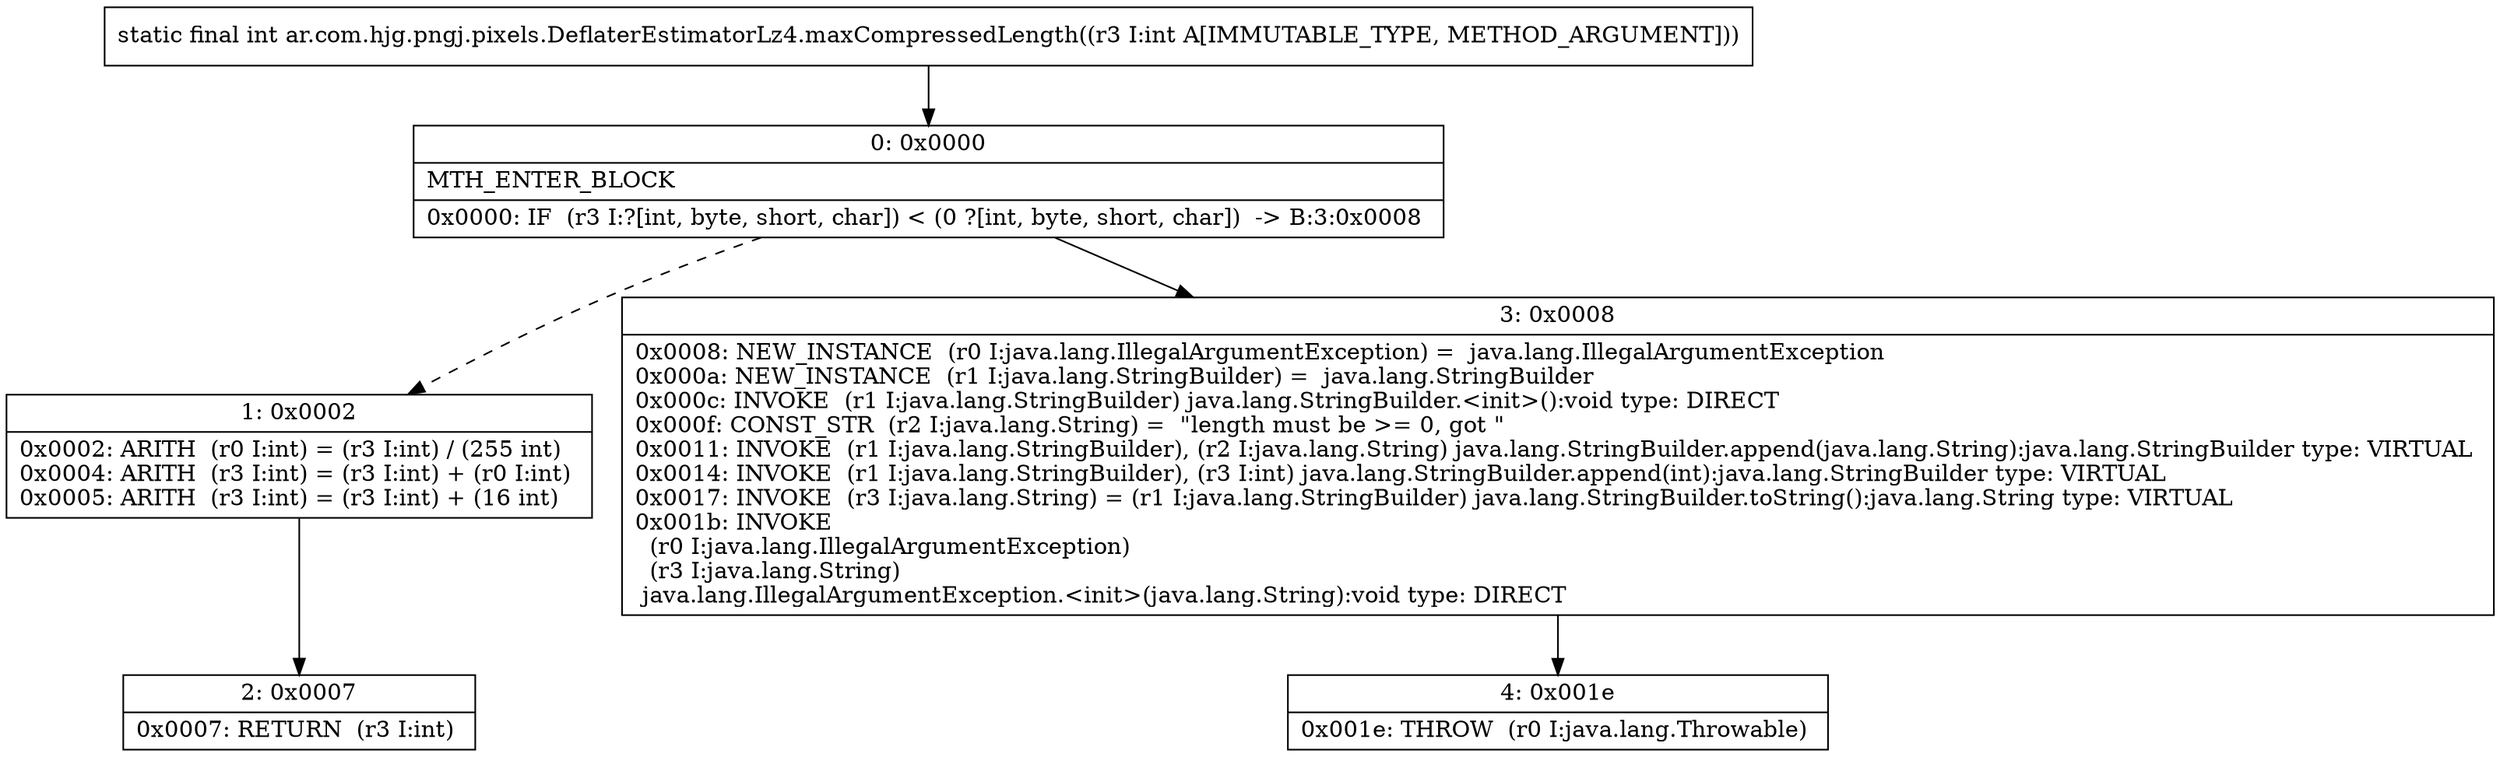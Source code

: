 digraph "CFG forar.com.hjg.pngj.pixels.DeflaterEstimatorLz4.maxCompressedLength(I)I" {
Node_0 [shape=record,label="{0\:\ 0x0000|MTH_ENTER_BLOCK\l|0x0000: IF  (r3 I:?[int, byte, short, char]) \< (0 ?[int, byte, short, char])  \-\> B:3:0x0008 \l}"];
Node_1 [shape=record,label="{1\:\ 0x0002|0x0002: ARITH  (r0 I:int) = (r3 I:int) \/ (255 int) \l0x0004: ARITH  (r3 I:int) = (r3 I:int) + (r0 I:int) \l0x0005: ARITH  (r3 I:int) = (r3 I:int) + (16 int) \l}"];
Node_2 [shape=record,label="{2\:\ 0x0007|0x0007: RETURN  (r3 I:int) \l}"];
Node_3 [shape=record,label="{3\:\ 0x0008|0x0008: NEW_INSTANCE  (r0 I:java.lang.IllegalArgumentException) =  java.lang.IllegalArgumentException \l0x000a: NEW_INSTANCE  (r1 I:java.lang.StringBuilder) =  java.lang.StringBuilder \l0x000c: INVOKE  (r1 I:java.lang.StringBuilder) java.lang.StringBuilder.\<init\>():void type: DIRECT \l0x000f: CONST_STR  (r2 I:java.lang.String) =  \"length must be \>= 0, got \" \l0x0011: INVOKE  (r1 I:java.lang.StringBuilder), (r2 I:java.lang.String) java.lang.StringBuilder.append(java.lang.String):java.lang.StringBuilder type: VIRTUAL \l0x0014: INVOKE  (r1 I:java.lang.StringBuilder), (r3 I:int) java.lang.StringBuilder.append(int):java.lang.StringBuilder type: VIRTUAL \l0x0017: INVOKE  (r3 I:java.lang.String) = (r1 I:java.lang.StringBuilder) java.lang.StringBuilder.toString():java.lang.String type: VIRTUAL \l0x001b: INVOKE  \l  (r0 I:java.lang.IllegalArgumentException)\l  (r3 I:java.lang.String)\l java.lang.IllegalArgumentException.\<init\>(java.lang.String):void type: DIRECT \l}"];
Node_4 [shape=record,label="{4\:\ 0x001e|0x001e: THROW  (r0 I:java.lang.Throwable) \l}"];
MethodNode[shape=record,label="{static final int ar.com.hjg.pngj.pixels.DeflaterEstimatorLz4.maxCompressedLength((r3 I:int A[IMMUTABLE_TYPE, METHOD_ARGUMENT])) }"];
MethodNode -> Node_0;
Node_0 -> Node_1[style=dashed];
Node_0 -> Node_3;
Node_1 -> Node_2;
Node_3 -> Node_4;
}

